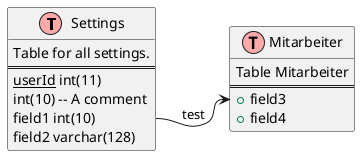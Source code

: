 {
  "sha1": "h1yda2lyehdm97lz2aiyjpxceayk2k2",
  "insertion": {
    "when": "2024-06-03T18:59:29.095Z",
    "user": "plantuml@gmail.com"
  }
}
@startuml
!define table(x) class x << (T,#FFAAAA) >>


table(Settings) {
  Table for all settings.
  ==
  <u>userId</u> int(11)
   int(10) -- A comment
  field1 int(10)
  field2 varchar(128)
}

table(Mitarbeiter) {
Table Mitarbeiter
==
+ field3
+ field4
}

Settings::field1 -> Mitarbeiter::field3 : test
@enduml
